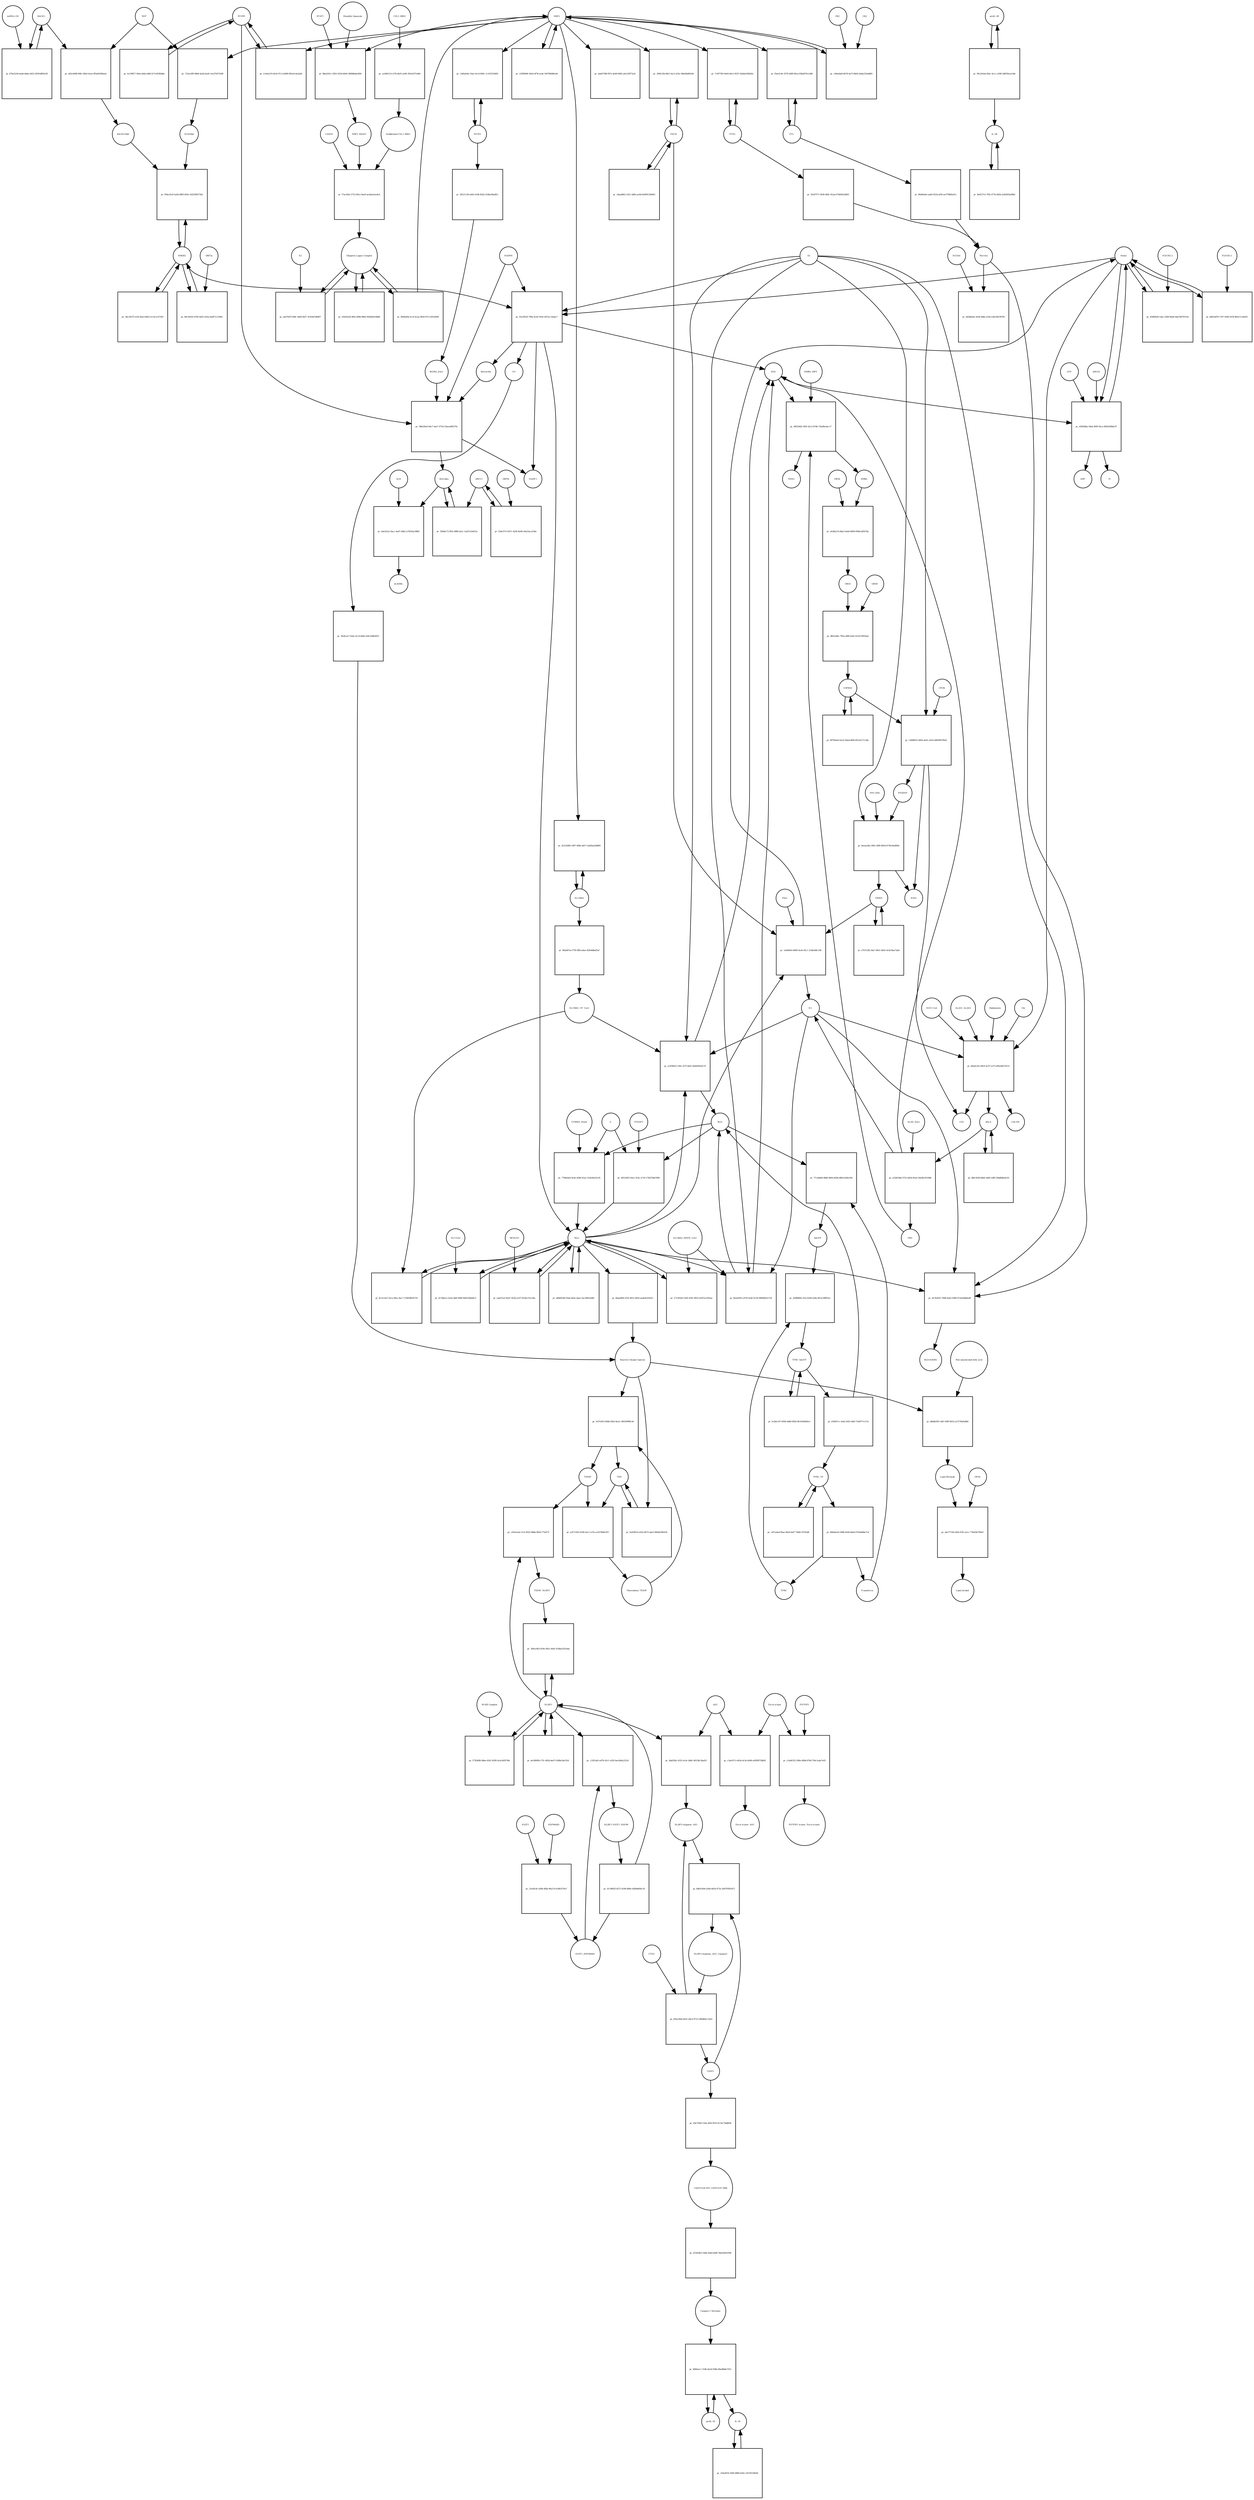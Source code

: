 strict digraph  {
Heme [annotation="urn_miriam_obo.chebi_CHEBI%3A30413", bipartite=0, cls="simple chemical", fontsize=4, label=Heme, shape=circle];
"pr_91a3f526-798a-4cd2-910e-447ecc2ebac7" [annotation="", bipartite=1, cls=process, fontsize=4, label="pr_91a3f526-798a-4cd2-910e-447ecc2ebac7", shape=square];
Biliverdin [annotation="urn_miriam_obo.chebi_CHEBI%3A17033", bipartite=0, cls="simple chemical", fontsize=4, label=Biliverdin, shape=circle];
HMOX1 [annotation="", bipartite=0, cls=macromolecule, fontsize=4, label=HMOX1, shape=circle];
O2 [annotation="urn_miriam_obo.chebi_CHEBI%3A15379", bipartite=0, cls="simple chemical", fontsize=4, label=O2, shape=circle];
NADPH [annotation="urn_miriam_obo.chebi_CHEBI%3A16474", bipartite=0, cls="simple chemical", fontsize=4, label=NADPH, shape=circle];
H2O [annotation="urn_miriam_obo.chebi_CHEBI%3A15377", bipartite=0, cls="simple chemical", fontsize=4, label=H2O, shape=circle];
"Fe2+" [annotation="urn_miriam_obo.chebi_CHEBI%3A29033", bipartite=0, cls="simple chemical", fontsize=4, label="Fe2+", shape=circle];
"NADP+" [annotation="urn_miriam_obo.chebi_CHEBI%3A18009", bipartite=0, cls="simple chemical", fontsize=4, label="NADP+", shape=circle];
CO [annotation="urn_miriam_obo.chebi_CHEBI%3A17245", bipartite=0, cls="simple chemical", fontsize=4, label=CO, shape=circle];
"pr_454f6620-cdac-4300-86a8-dab79d7937ed" [annotation="", bipartite=1, cls=process, fontsize=4, label="pr_454f6620-cdac-4300-86a8-dab79d7937ed", shape=square];
"FLVCR1-2" [annotation=urn_miriam_uniprot_Q9Y5Y0, bipartite=0, cls=macromolecule, fontsize=4, label="FLVCR1-2", shape=circle];
"pr_58b430e0-9dc7-4ee7-972d-33aea490270c" [annotation="", bipartite=1, cls=process, fontsize=4, label="pr_58b430e0-9dc7-4ee7-972d-33aea490270c", shape=square];
Bilirubin [annotation="urn_miriam_obo.chebi_CHEBI%3A16990", bipartite=0, cls="simple chemical", fontsize=4, label=Bilirubin, shape=circle];
BLVRB [annotation=urn_miriam_uniprot_P30043, bipartite=0, cls=macromolecule, fontsize=4, label=BLVRB, shape=circle];
"BLVRA_Zn2+" [annotation="urn_miriam_obo.chebi_CHEBI%3A29805|urn_miriam_uniprot_P53004", bipartite=0, cls=complex, fontsize=4, label="BLVRA_Zn2+", shape=circle];
"pr_5f444c72-ff92-4889-afa1-1ed37a54415e" [annotation="", bipartite=1, cls=process, fontsize=4, label="pr_5f444c72-ff92-4889-afa1-1ed37a54415e", shape=square];
ABCC1 [annotation="", bipartite=0, cls=macromolecule, fontsize=4, label=ABCC1, shape=circle];
"pr_6afcb2e2-0acc-4ad7-b4b2-a74f16ac98b0" [annotation="", bipartite=1, cls=process, fontsize=4, label="pr_6afcb2e2-0acc-4ad7-b4b2-a74f16ac98b0", shape=square];
ALB [annotation=urn_miriam_uniprot_P02768, bipartite=0, cls=macromolecule, fontsize=4, label=ALB, shape=circle];
"ALB/BIL" [annotation="urn_miriam_uniprot_P02768|urn_miriam_obo.chebi_CHEBI%3A16990", bipartite=0, cls=complex, fontsize=4, label="ALB/BIL", shape=circle];
NRF2 [annotation="", bipartite=0, cls=macromolecule, fontsize=4, label=NRF2, shape=circle];
"pr_722ecd9f-96b6-4a2b-ba26-1ea27fd71606" [annotation="", bipartite=1, cls=process, fontsize=4, label="pr_722ecd9f-96b6-4a2b-ba26-1ea27fd71606", shape=square];
MAF [annotation=urn_miriam_uniprot_O75444, bipartite=0, cls=macromolecule, fontsize=4, label=MAF, shape=circle];
"Nrf2/Maf" [annotation="", bipartite=0, cls=complex, fontsize=4, label="Nrf2/Maf", shape=circle];
"pr_a82cb998-f68c-44b2-b1aa-9f5a60308aa4" [annotation="", bipartite=1, cls=process, fontsize=4, label="pr_a82cb998-f68c-44b2-b1aa-9f5a60308aa4", shape=square];
BACH1 [annotation=urn_miriam_uniprot_O14867, bipartite=0, cls=macromolecule, fontsize=4, label=BACH1, shape=circle];
"BACH1/Maf" [annotation="", bipartite=0, cls=complex, fontsize=4, label="BACH1/Maf", shape=circle];
"pr_b7be223d-4a4d-4bda-a923-2f010df65e38" [annotation="", bipartite=1, cls=process, fontsize=4, label="pr_b7be223d-4a4d-4bda-a923-2f010df65e38", shape=square];
"miRNA-155" [annotation=urn_miriam_ncbigene_406947, bipartite=0, cls="nucleic acid feature", fontsize=4, label="miRNA-155", shape=circle];
"pr_954a16c8-5a0d-4865-892e-5d335f8272b2" [annotation="", bipartite=1, cls=process, fontsize=4, label="pr_954a16c8-5a0d-4865-892e-5d335f8272b2", shape=square];
PRIN9 [annotation="urn_miriam_obo.chebi_CHEBI%3A15430", bipartite=0, cls="simple chemical", fontsize=4, label=PRIN9, shape=circle];
"pr_1afd40e0-b666-4ceb-92c1-21dfa0dfc146" [annotation="", bipartite=1, cls=process, fontsize=4, label="pr_1afd40e0-b666-4ceb-92c1-21dfa0dfc146", shape=square];
FECH [annotation=urn_miriam_uniprot_P22830, bipartite=0, cls=macromolecule, fontsize=4, label=FECH, shape=circle];
"Pb2+" [annotation="urn_miriam_obo.chebi_CHEBI%3A27889", bipartite=0, cls="simple chemical", fontsize=4, label="Pb2+", shape=circle];
"H+" [annotation="urn_miriam_obo.chebi_CHEBI%3A15378", bipartite=0, cls="simple chemical", fontsize=4, label="H+", shape=circle];
"SUCC-CoA" [annotation="urn_miriam_obo.chebi_CHEBI%3A57292", bipartite=0, cls="simple chemical", fontsize=4, label="SUCC-CoA", shape=circle];
"pr_d9a4c261-b810-4c07-a373-d92e4827d121" [annotation="", bipartite=1, cls=process, fontsize=4, label="pr_d9a4c261-b810-4c07-a373-d92e4827d121", shape=square];
dALA [annotation="urn_miriam_obo.chebi_CHEBI%3A356416", bipartite=0, cls="simple chemical", fontsize=4, label=dALA, shape=circle];
ALAS1_ALAS2 [annotation="urn_miriam_uniprot_P13196|urn_miriam_uniprot_P22557", bipartite=0, cls=complex, fontsize=4, label=ALAS1_ALAS2, shape=circle];
Panhematin [annotation="urn_miriam_obo.chebi_CHEBI%3A50385", bipartite=0, cls="simple chemical", fontsize=4, label=Panhematin, shape=circle];
Gly [annotation="urn_miriam_obo.chebi_CHEBI%3A57305", bipartite=0, cls="simple chemical", fontsize=4, label=Gly, shape=circle];
"CoA-SH" [annotation="urn_miriam_obo.chebi_CHEBI%3A15346", bipartite=0, cls="simple chemical", fontsize=4, label="CoA-SH", shape=circle];
CO2 [annotation="urn_miriam_obo.chebi_CHEBI%3A16526", bipartite=0, cls="simple chemical", fontsize=4, label=CO2, shape=circle];
"pr_8bea561c-2952-4526-b644-306b8ba6c804" [annotation="", bipartite=1, cls=process, fontsize=4, label="pr_8bea561c-2952-4526-b644-306b8ba6c804", shape=square];
KEAP1 [annotation=urn_miriam_uniprot_Q14145, bipartite=0, cls=macromolecule, fontsize=4, label=KEAP1, shape=circle];
NRF2_KEAP1 [annotation="urn_miriam_uniprot_Q14145|urn_miriam_uniprot_Q16236", bipartite=0, cls=complex, fontsize=4, label=NRF2_KEAP1, shape=circle];
"Dimethly fumarate" [annotation="urn_miriam_obo.chebi_CHEBI%3A76004", bipartite=0, cls="simple chemical", fontsize=4, label="Dimethly fumarate", shape=circle];
"Ubiquitin Ligase Complex" [annotation="urn_miriam_uniprot_Q14145|urn_miriam_uniprot_Q15843|urn_miriam_uniprot_Q13618|urn_miriam_uniprot_P62877|urn_miriam_uniprot_Q16236|urn_miriam_uniprot_P0CG48|urn_miriam_pubmed_19940261|urn_miriam_interpro_IPR000608", bipartite=0, cls=complex, fontsize=4, label="Ubiquitin Ligase Complex", shape=circle];
"pr_20433a5b-9f0a-4906-8982-96260af16b86" [annotation="", bipartite=1, cls=process, fontsize=4, label="pr_20433a5b-9f0a-4906-8982-96260af16b86", shape=square];
"pr_a528238d-5752-4d24-81a4-34438cd7e984" [annotation="", bipartite=1, cls=process, fontsize=4, label="pr_a528238d-5752-4d24-81a4-34438cd7e984", shape=square];
PBG [annotation="urn_miriam_obo.chebi_CHEBI%3A58126", bipartite=0, cls="simple chemical", fontsize=4, label=PBG, shape=circle];
"ALAD_Zn2+" [annotation="urn_miriam_uniprot_P13716|urn_miriam_obo.chebi_CHEBI%3A29105", bipartite=0, cls=complex, fontsize=4, label="ALAD_Zn2+", shape=circle];
"pr_df0256d3-3f05-42c2-87d6-72fa8bcbec17" [annotation="", bipartite=1, cls=process, fontsize=4, label="pr_df0256d3-3f05-42c2-87d6-72fa8bcbec17", shape=square];
HMBL [annotation="urn_miriam_obo.chebi_CHEBI%3A57845", bipartite=0, cls="simple chemical", fontsize=4, label=HMBL, shape=circle];
HMBS_DIPY [annotation="urn_miriam_obo.chebi_CHEBI%3A36319|urn_miriam_uniprot_P08397", bipartite=0, cls=complex, fontsize=4, label=HMBS_DIPY, shape=circle];
"NH4+" [annotation="urn_miriam_obo.chebi_CHEBI%3A28938", bipartite=0, cls="simple chemical", fontsize=4, label="NH4+", shape=circle];
"pr_eb38a214-6ba3-4eb4-8609-f948ca8507da" [annotation="", bipartite=1, cls=process, fontsize=4, label="pr_eb38a214-6ba3-4eb4-8609-f948ca8507da", shape=square];
URO3 [annotation="urn_miriam_obo.chebi_CHEBI%3A15437", bipartite=0, cls="simple chemical", fontsize=4, label=URO3, shape=circle];
UROS [annotation=urn_miriam_uniprot_P10746, bipartite=0, cls=macromolecule, fontsize=4, label=UROS, shape=circle];
"pr_d85e2dbc-785a-448f-b2d1-fe53e76954a4" [annotation="", bipartite=1, cls=process, fontsize=4, label="pr_d85e2dbc-785a-448f-b2d1-fe53e76954a4", shape=square];
COPRO3 [annotation="urn_miriam_obo.chebi_CHEBI%3A15439", bipartite=0, cls="simple chemical", fontsize=4, label=COPRO3, shape=circle];
UROD [annotation=urn_miriam_uniprot_P06132, bipartite=0, cls=macromolecule, fontsize=4, label=UROD, shape=circle];
"pr_c5688931-b856-4ed1-a910-44f00097f6d3" [annotation="", bipartite=1, cls=process, fontsize=4, label="pr_c5688931-b856-4ed1-a910-44f00097f6d3", shape=square];
PPGEN9 [annotation="urn_miriam_obo.chebi_CHEBI%3A15435", bipartite=0, cls="simple chemical", fontsize=4, label=PPGEN9, shape=circle];
CPOX [annotation=urn_miriam_uniprot_P36551, bipartite=0, cls=macromolecule, fontsize=4, label=CPOX, shape=circle];
H2O2 [annotation="urn_miriam_obo.chebi_CHEBI%3A16240", bipartite=0, cls="simple chemical", fontsize=4, label=H2O2, shape=circle];
"pr_0eeaa36a-2841-499f-805d-6730c8a480fa" [annotation="", bipartite=1, cls=process, fontsize=4, label="pr_0eeaa36a-2841-499f-805d-6730c8a480fa", shape=square];
PPO_FAD [annotation="urn_miriam_obo.chebi_CHEBI%3A16238|urn_miriam_uniprot_P50336", bipartite=0, cls=complex, fontsize=4, label=PPO_FAD, shape=circle];
"pr_12098496-3b54-4f78-acda-160780486cb8" [annotation="", bipartite=1, cls=process, fontsize=4, label="pr_12098496-3b54-4f78-acda-160780486cb8", shape=square];
"pr_0fbc5036-b8d2-4d45-a4f9-30ddfdbeb233" [annotation="", bipartite=1, cls="uncertain process", fontsize=4, label="pr_0fbc5036-b8d2-4d45-a4f9-30ddfdbeb233", shape=square];
"pr_89765be0-6e22-49ad-bf08-09124117c28a" [annotation="", bipartite=1, cls="uncertain process", fontsize=4, label="pr_89765be0-6e22-49ad-bf08-09124117c28a", shape=square];
"pr_e7b712fb-5da7-48e1-8d3e-4c6cfdaa7abd" [annotation="", bipartite=1, cls="uncertain process", fontsize=4, label="pr_e7b712fb-5da7-48e1-8d3e-4c6cfdaa7abd", shape=square];
"Poly-unsaturated fatty acid" [annotation="urn_miriam_obo.chebi_CHEBI%3A26208", bipartite=0, cls="simple chemical", fontsize=4, label="Poly-unsaturated fatty acid", shape=circle];
"pr_db6bb395-cbb7-49ff-8610-a27278a9a88d" [annotation="", bipartite=1, cls=process, fontsize=4, label="pr_db6bb395-cbb7-49ff-8610-a27278a9a88d", shape=square];
"Lipid Peroxide" [annotation="urn_miriam_obo.chebi_CHEBI%3A61051", bipartite=0, cls="simple chemical", fontsize=4, label="Lipid Peroxide", shape=circle];
"Reactive Oxygen Species" [annotation="urn_miriam_obo.chebi_CHEBI%3A26523", bipartite=0, cls="simple chemical", fontsize=4, label="Reactive Oxygen Species", shape=circle];
"pr_0e7b2832-7688-4a65-9380-97a624db0ed0" [annotation="", bipartite=1, cls=process, fontsize=4, label="pr_0e7b2832-7688-4a65-9380-97a624db0ed0", shape=square];
"Fe(3+)O(OH)" [annotation="urn_miriam_obo.chebi_CHEBI%3A78619", bipartite=0, cls="simple chemical", fontsize=4, label="Fe(3+)O(OH)", shape=circle];
Ferritin [annotation=urn_miriam_uniprot_P02794, bipartite=0, cls=complex, fontsize=4, label=Ferritin, shape=circle];
"pr_8c21c6a7-feca-49ec-8ac7-27d958020718" [annotation="", bipartite=1, cls=process, fontsize=4, label="pr_8c21c6a7-feca-49ec-8ac7-27d958020718", shape=square];
"SLC40A1_CP_Cu2+" [annotation="urn_miriam_uniprot_P00450|urn_miriam_uniprot_Q9NP59|urn_miriam_obo.chebi_CHEBI%3A29036", bipartite=0, cls=complex, fontsize=4, label="SLC40A1_CP_Cu2+", shape=circle];
"pr_a143b653-100c-417f-bb1f-5bd4385a4176" [annotation="", bipartite=1, cls=process, fontsize=4, label="pr_a143b653-100c-417f-bb1f-5bd4385a4176", shape=square];
"Fe3+" [annotation="urn_miriam_obo.chebi_CHEBI%3A29034", bipartite=0, cls="simple chemical", fontsize=4, label="Fe3+", shape=circle];
SLC40A1 [annotation=urn_miriam_ncbigene_30061, bipartite=0, cls="nucleic acid feature", fontsize=4, label=SLC40A1, shape=circle];
"pr_45155d00-1d97-468a-bd17-a2b5ba20d869" [annotation="", bipartite=1, cls=process, fontsize=4, label="pr_45155d00-1d97-468a-bd17-a2b5ba20d869", shape=square];
FTH1 [annotation=urn_miriam_ncbigene_2495, bipartite=0, cls="nucleic acid feature", fontsize=4, label=FTH1, shape=circle];
"pr_7c0f7393-9e64-46c3-8337-d3a8a91862b2" [annotation="", bipartite=1, cls=process, fontsize=4, label="pr_7c0f7393-9e64-46c3-8337-d3a8a91862b2", shape=square];
FTL [annotation=urn_miriam_ncbigene_2512, bipartite=0, cls="nucleic acid feature", fontsize=4, label=FTL, shape=circle];
"pr_f5ae5c9e-557b-44f8-96ca-65bd470ce3d8" [annotation="", bipartite=1, cls=process, fontsize=4, label="pr_f5ae5c9e-557b-44f8-96ca-65bd470ce3d8", shape=square];
"pr_30247f71-0436-484c-91ab-b75b9425d601" [annotation="", bipartite=1, cls=process, fontsize=4, label="pr_30247f71-0436-484c-91ab-b75b9425d601", shape=square];
"pr_9b49eb4e-aab9-452d-af50-ae3798f4a012" [annotation="", bipartite=1, cls=process, fontsize=4, label="pr_9b49eb4e-aab9-452d-af50-ae3798f4a012", shape=square];
"pr_3f4fe32b-68cf-42c5-af1b-18be0bd65efb" [annotation="", bipartite=1, cls=process, fontsize=4, label="pr_3f4fe32b-68cf-42c5-af1b-18be0bd65efb", shape=square];
"pr_c8aad843-c921-4d9a-ae9d-6a9091180d51" [annotation="", bipartite=1, cls=process, fontsize=4, label="pr_c8aad843-c921-4d9a-ae9d-6a9091180d51", shape=square];
"pr_3bc2457f-e218-44a3-bfd2-e1c5e1c47503" [annotation="", bipartite=1, cls=process, fontsize=4, label="pr_3bc2457f-e218-44a3-bfd2-e1c5e1c47503", shape=square];
BLVRA [annotation=urn_miriam_ncbigene_644, bipartite=0, cls="nucleic acid feature", fontsize=4, label=BLVRA, shape=circle];
"pr_14d5a04e-53ae-4cc6-858c-1c101f31bf65" [annotation="", bipartite=1, cls=process, fontsize=4, label="pr_14d5a04e-53ae-4cc6-858c-1c101f31bf65", shape=square];
"pr_1c9ae219-a0c8-47c2-b498-092e5c4e2a64" [annotation="", bipartite=1, cls=process, fontsize=4, label="pr_1c9ae219-a0c8-47c2-b498-092e5c4e2a64", shape=square];
"pr_4c198f17-f0eb-4d4a-b482-b71cf63fbd6a" [annotation="", bipartite=1, cls=process, fontsize=4, label="pr_4c198f17-f0eb-4d4a-b482-b71cf63fbd6a", shape=square];
"pr_58121136-e0d3-416b-82d2-433be58edf5c" [annotation="", bipartite=1, cls=process, fontsize=4, label="pr_58121136-e0d3-416b-82d2-433be58edf5c", shape=square];
"pr_84ab87ee-f759-4ffb-adae-d29e8dbaf5ef" [annotation="", bipartite=1, cls=process, fontsize=4, label="pr_84ab87ee-f759-4ffb-adae-d29e8dbaf5ef", shape=square];
"pr_dd54ba0a-2e94-4dbe-a164-a2bc9d158785" [annotation="", bipartite=1, cls=process, fontsize=4, label="pr_dd54ba0a-2e94-4dbe-a164-a2bc9d158785", shape=square];
NCOA4 [annotation=urn_miriam_uniprot_Q13772, bipartite=0, cls=macromolecule, fontsize=4, label=NCOA4, shape=circle];
"pr_7796a9a4-0cbe-4296-91ae-141b30a53c91" [annotation="", bipartite=1, cls=process, fontsize=4, label="pr_7796a9a4-0cbe-4296-91ae-141b30a53c91", shape=square];
CYBRD1_Heme [annotation="urn_miriam_uniprot_Q53TN4|urn_miriam_obo.chebi_CHEBI%3A30413", bipartite=0, cls=complex, fontsize=4, label=CYBRD1_Heme, shape=circle];
"e-" [annotation="urn_miriam_obo.chebi_CHEBI%3A10545", bipartite=0, cls="simple chemical", fontsize=4, label="e-", shape=circle];
"pr_417d6ece-5a5e-4def-800f-fb63538ab6c3" [annotation="", bipartite=1, cls=process, fontsize=4, label="pr_417d6ece-5a5e-4def-800f-fb63538ab6c3", shape=square];
SLC11A2 [annotation=urn_miriam_uniprot_P49281, bipartite=0, cls=macromolecule, fontsize=4, label=SLC11A2, shape=circle];
"pr_dae77158-ed5b-47fe-a2cc-774429e79610" [annotation="", bipartite=1, cls=process, fontsize=4, label="pr_dae77158-ed5b-47fe-a2cc-774429e79610", shape=square];
"Lipid alcohol" [annotation="urn_miriam_obo.chebi_CHEBI%3A24026", bipartite=0, cls="simple chemical", fontsize=4, label="Lipid alcohol", shape=circle];
GPX4 [annotation=urn_miriam_uniprot_P36969, bipartite=0, cls=macromolecule, fontsize=4, label=GPX4, shape=circle];
"pr_90c3e925-d740-4e61-b35a-6a6f7cc5200c" [annotation="", bipartite=1, cls=process, fontsize=4, label="pr_90c3e925-d740-4e61-b35a-6a6f7cc5200c", shape=square];
ORF3a [annotation="urn_miriam_uniprot_P0DTC3|urn_miriam_taxonomy_2697049", bipartite=0, cls=macromolecule, fontsize=4, label=ORF3a, shape=circle];
"pr_8daed85f-ef16-4031-b810-eada9c6301fc" [annotation="", bipartite=1, cls=process, fontsize=4, label="pr_8daed85f-ef16-4031-b810-eada9c6301fc", shape=square];
"pr_53dc07cf-647c-4236-8e40-e9a52eca53bc" [annotation="", bipartite=1, cls=process, fontsize=4, label="pr_53dc07cf-647c-4236-8e40-e9a52eca53bc", shape=square];
ORF9c [annotation=urn_miriam_taxonomy_2697049, bipartite=0, cls=macromolecule, fontsize=4, label=ORF9c, shape=circle];
CUL3_RBX1 [annotation="urn_miriam_uniprot_Q13618|urn_miriam_uniprot_P62877", bipartite=0, cls=complex, fontsize=4, label=CUL3_RBX1, shape=circle];
"pr_acb00119-c27b-4b25-ae90-3f41ef37e94d" [annotation="", bipartite=1, cls=process, fontsize=4, label="pr_acb00119-c27b-4b25-ae90-3f41ef37e94d", shape=square];
"Neddylated CUL3_RBX1" [annotation="urn_miriam_uniprot_Q15843|urn_miriam_uniprot_Q13618|urn_miriam_uniprot_P62877", bipartite=0, cls=complex, fontsize=4, label="Neddylated CUL3_RBX1", shape=circle];
"pr_ada67388-f97a-4e69-8492-afa120f73c6c" [annotation="", bipartite=1, cls=process, fontsize=4, label="pr_ada67388-f97a-4e69-8492-afa120f73c6c", shape=square];
"pr_f7ac92fa-5753-461a-9ea9-ae3dee2eedcd" [annotation="", bipartite=1, cls=process, fontsize=4, label="pr_f7ac92fa-5753-461a-9ea9-ae3dee2eedcd", shape=square];
CAND1 [annotation=urn_miriam_uniprot_Q86VP6, bipartite=0, cls=macromolecule, fontsize=4, label=CAND1, shape=circle];
E2 [annotation=urn_miriam_interpro_IPR000608, bipartite=0, cls=macromolecule, fontsize=4, label=E2, shape=circle];
"pr_ab27647f-fb8c-44d5-8ef7-3c65447db907" [annotation="", bipartite=1, cls=process, fontsize=4, label="pr_ab27647f-fb8c-44d5-8ef7-3c65447db907", shape=square];
"pr_c94aa8a8-6b78-4a73-8b02-6a8a233ed665" [annotation="", bipartite=1, cls=process, fontsize=4, label="pr_c94aa8a8-6b78-4a73-8b02-6a8a233ed665", shape=square];
PKC [annotation="urn_miriam_pubmed_12198130|urn_miriam_interpro_IPR012233", bipartite=0, cls=macromolecule, fontsize=4, label=PKC, shape=circle];
CK2 [annotation="", bipartite=0, cls=macromolecule, fontsize=4, label=CK2, shape=circle];
"pr_b841bd78-7167-4385-833f-8b5a7c2afe01" [annotation="", bipartite=1, cls=process, fontsize=4, label="pr_b841bd78-7167-4385-833f-8b5a7c2afe01", shape=square];
"FLVCR1-1" [annotation=urn_miriam_uniprot_Q9Y5Y0, bipartite=0, cls=macromolecule, fontsize=4, label="FLVCR1-1", shape=circle];
"pr_d3f458ba-59ad-469f-92ca-084345f8dc97" [annotation="", bipartite=1, cls=process, fontsize=4, label="pr_d3f458ba-59ad-469f-92ca-084345f8dc97", shape=square];
ABCG2 [annotation=urn_miriam_uniprot_Q9UNQ0, bipartite=0, cls="macromolecule multimer", fontsize=4, label=ABCG2, shape=circle];
ATP [annotation="urn_miriam_obo.chebi_CHEBI%3A30616", bipartite=0, cls="simple chemical", fontsize=4, label=ATP, shape=circle];
Pi [annotation="urn_miriam_obo.chebi_CHEBI%3A18367", bipartite=0, cls="simple chemical", fontsize=4, label=Pi, shape=circle];
ADP [annotation="urn_miriam_obo.chebi_CHEBI%3A456216", bipartite=0, cls="simple chemical", fontsize=4, label=ADP, shape=circle];
"pr_271205d3-53d5-4391-9025-d247e2cf0eae" [annotation="", bipartite=1, cls=process, fontsize=4, label="pr_271205d3-53d5-4391-9025-d247e2cf0eae", shape=square];
"SLC40A1_HEPH_Cu2+" [annotation="urn_miriam_uniprot_Q9BQS7|urn_miriam_uniprot_Q9NP59|urn_miriam_obo.chebi_CHEBI%3A28694", bipartite=0, cls=complex, fontsize=4, label="SLC40A1_HEPH_Cu2+", shape=circle];
"pr_8a5a0501-e970-4c8e-9120-06f60661e724" [annotation="", bipartite=1, cls=process, fontsize=4, label="pr_8a5a0501-e970-4c8e-9120-06f60661e724", shape=square];
"pr_77ca9b84-9b66-4844-843b-d89c542bc050" [annotation="", bipartite=1, cls=process, fontsize=4, label="pr_77ca9b84-9b66-4844-843b-d89c542bc050", shape=square];
Transferrin [annotation=urn_miriam_uniprot_P02787, bipartite=0, cls=macromolecule, fontsize=4, label=Transferrin, shape=circle];
holoTF [annotation="urn_miriam_uniprot_P02787|urn_miriam_obo.chebi_CHEBI%3A29034", bipartite=0, cls=complex, fontsize=4, label=holoTF, shape=circle];
TFRC [annotation=urn_miriam_uniprot_P02786, bipartite=0, cls="macromolecule multimer", fontsize=4, label=TFRC, shape=circle];
"pr_5e8806f6-cfcb-4200-a58a-9b7a199ff3a3" [annotation="", bipartite=1, cls=process, fontsize=4, label="pr_5e8806f6-cfcb-4200-a58a-9b7a199ff3a3", shape=square];
TFRC_holoTF [annotation="urn_miriam_uniprot_P02787|urn_miriam_obo.chebi_CHEBI%3A29034|urn_miriam_uniprot_P02786", bipartite=0, cls=complex, fontsize=4, label=TFRC_holoTF, shape=circle];
"pr_5c4b1c87-6306-4d8d-992d-9b7e65b0d5cf" [annotation="", bipartite=1, cls=process, fontsize=4, label="pr_5c4b1c87-6306-4d8d-992d-9b7e65b0d5cf", shape=square];
"pr_01fb07cc-2eb2-45f3-a6bf-73af677cc57e" [annotation="", bipartite=1, cls=process, fontsize=4, label="pr_01fb07cc-2eb2-45f3-a6bf-73af677cc57e", shape=square];
TFRC_TF [annotation="urn_miriam_uniprot_P02787|urn_miriam_uniprot_P02786", bipartite=0, cls=complex, fontsize=4, label=TFRC_TF, shape=circle];
"pr_901202f3-92a1-414c-a710-17bd73bb7098" [annotation="", bipartite=1, cls=process, fontsize=4, label="pr_901202f3-92a1-414c-a710-17bd73bb7098", shape=square];
STEAP3 [annotation=urn_miriam_uniprot_Q658P3, bipartite=0, cls=macromolecule, fontsize=4, label=STEAP3, shape=circle];
"pr_eadcf1e2-8e47-422b-a107-433dc37ec5ba" [annotation="", bipartite=1, cls=process, fontsize=4, label="pr_eadcf1e2-8e47-422b-a107-433dc37ec5ba", shape=square];
MCOLN1 [annotation=urn_miriam_uniprot_Q9GZU1, bipartite=0, cls=macromolecule, fontsize=4, label=MCOLN1, shape=circle];
"pr_dd6855d0-05ab-4d2e-aba2-3ac5891ed4fc" [annotation="", bipartite=1, cls=process, fontsize=4, label="pr_dd6855d0-05ab-4d2e-aba2-3ac5891ed4fc", shape=square];
"pr_c67a3aed-fbaa-40e9-baf7-76b6c7d7d3d8" [annotation="", bipartite=1, cls=process, fontsize=4, label="pr_c67a3aed-fbaa-40e9-baf7-76b6c7d7d3d8", shape=square];
"pr_80be6ea9-3088-4d3b-bba9-07b2d44be7c8" [annotation="", bipartite=1, cls=process, fontsize=4, label="pr_80be6ea9-3088-4d3b-bba9-07b2d44be7c8", shape=square];
"pr_964fa69a-fcc6-4caa-9028-97cc1851b904" [annotation="", bipartite=1, cls=process, fontsize=4, label="pr_964fa69a-fcc6-4caa-9028-97cc1851b904", shape=square];
Thioredoxin_TXNIP [annotation="urn_miriam_uniprot_P10599|urn_miriam_uniprot_Q9H3M7", bipartite=0, cls=complex, fontsize=4, label=Thioredoxin_TXNIP, shape=circle];
"pr_3c07af53-849d-45b2-8a1e-1803599f6c9e" [annotation="", bipartite=1, cls=process, fontsize=4, label="pr_3c07af53-849d-45b2-8a1e-1803599f6c9e", shape=square];
TXNIP [annotation=urn_miriam_uniprot_Q9H3M7, bipartite=0, cls=macromolecule, fontsize=4, label=TXNIP, shape=circle];
TXN [annotation=urn_miriam_uniprot_P10599, bipartite=0, cls=macromolecule, fontsize=4, label=TXN, shape=circle];
NLRP3 [annotation=urn_miriam_uniprot_Q96P20, bipartite=0, cls=macromolecule, fontsize=4, label=NLRP3, shape=circle];
"pr_f73f5d90-84be-4261-8299-5a5c645f7dfe" [annotation="", bipartite=1, cls=process, fontsize=4, label="pr_f73f5d90-84be-4261-8299-5a5c645f7dfe", shape=square];
"Nf-KB Complex" [annotation="urn_miriam_uniprot_P19838|urn_miriam_uniprot_Q04206|urn_miriam_uniprot_Q00653", bipartite=0, cls=complex, fontsize=4, label="Nf-KB Complex", shape=circle];
"pr_de18009b-17fc-405b-bed7-03d9e24e51b1" [annotation="", bipartite=1, cls=process, fontsize=4, label="pr_de18009b-17fc-405b-bed7-03d9e24e51b1", shape=square];
"pr_5a43f914-e41b-4673-abe5-96bd529fef34" [annotation="", bipartite=1, cls=process, fontsize=4, label="pr_5a43f914-e41b-4673-abe5-96bd529fef34", shape=square];
"pr_a3271292-01d0-4a11-a75e-a14378d9c957" [annotation="", bipartite=1, cls=process, fontsize=4, label="pr_a3271292-01d0-4a11-a75e-a14378d9c957", shape=square];
HSP90AB1 [annotation=urn_miriam_uniprot_P08238, bipartite=0, cls=macromolecule, fontsize=4, label=HSP90AB1, shape=circle];
"pr_31efdc8c-b38b-4fbb-96a3-fce59b3570a7" [annotation="", bipartite=1, cls=process, fontsize=4, label="pr_31efdc8c-b38b-4fbb-96a3-fce59b3570a7", shape=square];
SUGT1 [annotation=urn_miriam_uniprot_Q9Y2Z0, bipartite=0, cls=macromolecule, fontsize=4, label=SUGT1, shape=circle];
SUGT1_HSP90AB1 [annotation="urn_miriam_uniprot_P08238|urn_miriam_uniprot_Q9Y2Z0", bipartite=0, cls=complex, fontsize=4, label=SUGT1_HSP90AB1, shape=circle];
"pr_c33f1ab5-ed76-43c1-a305-becb06a22516" [annotation="", bipartite=1, cls=process, fontsize=4, label="pr_c33f1ab5-ed76-43c1-a305-becb06a22516", shape=square];
NLRP3_SUGT1_HSP90 [annotation="urn_miriam_uniprot_P08238|urn_miriam_uniprot_Q96P20|urn_miriam_uniprot_Q9Y2Z0", bipartite=0, cls=complex, fontsize=4, label=NLRP3_SUGT1_HSP90, shape=circle];
"pr_c041eead-11c0-4923-9bbb-9fb3c772ef73" [annotation="", bipartite=1, cls=process, fontsize=4, label="pr_c041eead-11c0-4923-9bbb-9fb3c772ef73", shape=square];
TXNIP_NLRP3 [annotation="urn_miriam_uniprot_Q9H3M7|urn_miriam_uniprot_Q96P20", bipartite=0, cls=complex, fontsize=4, label=TXNIP_NLRP3, shape=circle];
"pr_0daf2fdc-6332-4c4c-bb81-80138c2bad1f" [annotation="", bipartite=1, cls=process, fontsize=4, label="pr_0daf2fdc-6332-4c4c-bb81-80138c2bad1f", shape=square];
ASC [annotation=urn_miriam_uniprot_Q9ULZ3, bipartite=0, cls=macromolecule, fontsize=4, label=ASC, shape=circle];
"NLRP3 oligomer_ASC" [annotation="urn_miriam_uniprot_Q9ULZ3|urn_miriam_obo.chebi_CHEBI%3A36080", bipartite=0, cls=complex, fontsize=4, label="NLRP3 oligomer_ASC", shape=circle];
"pr_8d63c804-a56d-462d-973e-2b9705f92471" [annotation="", bipartite=1, cls=process, fontsize=4, label="pr_8d63c804-a56d-462d-973e-2b9705f92471", shape=square];
CASP1 [annotation=urn_miriam_uniprot_P29466, bipartite=0, cls=macromolecule, fontsize=4, label=CASP1, shape=circle];
"NLRP3 oligomer_ASC_Caspase1" [annotation="urn_miriam_uniprot_P29466|urn_miriam_uniprot_Q9ULZ3", bipartite=0, cls=complex, fontsize=4, label="NLRP3 oligomer_ASC_Caspase1", shape=circle];
"pr_c3ae97c3-4d3a-4c3e-b046-e63f6975db92" [annotation="", bipartite=1, cls=process, fontsize=4, label="pr_c3ae97c3-4d3a-4c3e-b046-e63f6975db92", shape=square];
"Pyrin trimer" [annotation=urn_miriam_uniprot_O15553, bipartite=0, cls=complex, fontsize=4, label="Pyrin trimer", shape=circle];
"Pyrin trimer_ASC" [annotation="urn_miriam_uniprot_O15553|urn_miriam_uniprot_Q9ULZ3", bipartite=0, cls=complex, fontsize=4, label="Pyrin trimer_ASC", shape=circle];
"pr_c5a46332-596a-484b-876d-704c1ade7e05" [annotation="", bipartite=1, cls=process, fontsize=4, label="pr_c5a46332-596a-484b-876d-704c1ade7e05", shape=square];
PSTPIP1 [annotation=urn_miriam_uniprot_O43586, bipartite=0, cls="macromolecule multimer", fontsize=4, label=PSTPIP1, shape=circle];
"PSTPIP1 trimer_Pyrin trimer" [annotation="urn_miriam_uniprot_O15553|urn_miriam_uniprot_O43586", bipartite=0, cls=complex, fontsize=4, label="PSTPIP1 trimer_Pyrin trimer", shape=circle];
"pr_835a18ab-b431-44c4-9723-280db9cc3e43" [annotation="", bipartite=1, cls=process, fontsize=4, label="pr_835a18ab-b431-44c4-9723-280db9cc3e43", shape=square];
CTSG [annotation=urn_miriam_uniprot_P08311, bipartite=0, cls=macromolecule, fontsize=4, label=CTSG, shape=circle];
"pr_e9e75b5f-150a-445f-8333-9c35c70dd836" [annotation="", bipartite=1, cls=process, fontsize=4, label="pr_e9e75b5f-150a-445f-8333-9c35c70dd836", shape=square];
"CASP1(120-197)_CASP1(317-404)" [annotation=urn_miriam_uniprot_P29466, bipartite=0, cls=complex, fontsize=4, label="CASP1(120-197)_CASP1(317-404)", shape=circle];
"pr_d72658e3-59de-40a0-bfd9-78e634931f96" [annotation="", bipartite=1, cls=process, fontsize=4, label="pr_d72658e3-59de-40a0-bfd9-78e634931f96", shape=square];
"Caspase-1 Tetramer" [annotation=urn_miriam_uniprot_P29466, bipartite=0, cls="complex multimer", fontsize=4, label="Caspase-1 Tetramer", shape=circle];
"proIL-1B" [annotation=urn_miriam_uniprot_P01584, bipartite=0, cls=macromolecule, fontsize=4, label="proIL-1B", shape=circle];
"pr_09c243ab-85ac-4ccc-a298-3df030cea1bb" [annotation="", bipartite=1, cls=process, fontsize=4, label="pr_09c243ab-85ac-4ccc-a298-3df030cea1bb", shape=square];
"IL-1B" [annotation=urn_miriam_uniprot_P01584, bipartite=0, cls=macromolecule, fontsize=4, label="IL-1B", shape=circle];
"pr_8e8157cf-7f92-477b-b92b-2a82693a99b2" [annotation="", bipartite=1, cls="omitted process", fontsize=4, label="pr_8e8157cf-7f92-477b-b92b-2a82693a99b2", shape=square];
"pr_306ce903-d19e-492c-8e81-634ba18314da" [annotation="", bipartite=1, cls=process, fontsize=4, label="pr_306ce903-d19e-492c-8e81-634ba18314da", shape=square];
"proIL-18" [annotation=urn_miriam_uniprot_Q14116, bipartite=0, cls=macromolecule, fontsize=4, label="proIL-18", shape=circle];
"pr_df46eec1-7e96-4a54-938d-49ad84de7551" [annotation="", bipartite=1, cls=process, fontsize=4, label="pr_df46eec1-7e96-4a54-938d-49ad84de7551", shape=square];
"IL-18" [annotation=urn_miriam_uniprot_Q14116, bipartite=0, cls=macromolecule, fontsize=4, label="IL-18", shape=circle];
"pr_c83a4f34-3449-4880-b20a-141f2f23492b" [annotation="", bipartite=1, cls="omitted process", fontsize=4, label="pr_c83a4f34-3449-4880-b20a-141f2f23492b", shape=square];
"pr_5fe8cee7-e0ee-4cc6-b6d5-a0fc294b5653" [annotation="", bipartite=1, cls=process, fontsize=4, label="pr_5fe8cee7-e0ee-4cc6-b6d5-a0fc294b5653", shape=square];
"pr_9114802f-b572-4160-868e-ef60b6f40c18" [annotation="", bipartite=1, cls=process, fontsize=4, label="pr_9114802f-b572-4160-868e-ef60b6f40c18", shape=square];
Heme -> "pr_91a3f526-798a-4cd2-910e-447ecc2ebac7"  [annotation="", interaction_type=consumption];
Heme -> "pr_454f6620-cdac-4300-86a8-dab79d7937ed"  [annotation="", interaction_type=consumption];
Heme -> "pr_d9a4c261-b810-4c07-a373-d92e4827d121"  [annotation=urn_miriam_pubmed_25446301, interaction_type=inhibition];
Heme -> "pr_b841bd78-7167-4385-833f-8b5a7c2afe01"  [annotation="", interaction_type=consumption];
Heme -> "pr_d3f458ba-59ad-469f-92ca-084345f8dc97"  [annotation="", interaction_type=consumption];
"pr_91a3f526-798a-4cd2-910e-447ecc2ebac7" -> Biliverdin  [annotation="", interaction_type=production];
"pr_91a3f526-798a-4cd2-910e-447ecc2ebac7" -> H2O  [annotation="", interaction_type=production];
"pr_91a3f526-798a-4cd2-910e-447ecc2ebac7" -> "Fe2+"  [annotation="", interaction_type=production];
"pr_91a3f526-798a-4cd2-910e-447ecc2ebac7" -> "NADP+"  [annotation="", interaction_type=production];
"pr_91a3f526-798a-4cd2-910e-447ecc2ebac7" -> CO  [annotation="", interaction_type=production];
Biliverdin -> "pr_58b430e0-9dc7-4ee7-972d-33aea490270c"  [annotation="", interaction_type=consumption];
HMOX1 -> "pr_91a3f526-798a-4cd2-910e-447ecc2ebac7"  [annotation="", interaction_type=catalysis];
HMOX1 -> "pr_954a16c8-5a0d-4865-892e-5d335f8272b2"  [annotation="", interaction_type=consumption];
HMOX1 -> "pr_3bc2457f-e218-44a3-bfd2-e1c5e1c47503"  [annotation="", interaction_type=consumption];
HMOX1 -> "pr_90c3e925-d740-4e61-b35a-6a6f7cc5200c"  [annotation="", interaction_type=consumption];
O2 -> "pr_91a3f526-798a-4cd2-910e-447ecc2ebac7"  [annotation="", interaction_type=consumption];
O2 -> "pr_c5688931-b856-4ed1-a910-44f00097f6d3"  [annotation="", interaction_type=consumption];
O2 -> "pr_0eeaa36a-2841-499f-805d-6730c8a480fa"  [annotation="", interaction_type=consumption];
O2 -> "pr_0e7b2832-7688-4a65-9380-97a624db0ed0"  [annotation="", interaction_type=consumption];
O2 -> "pr_a143b653-100c-417f-bb1f-5bd4385a4176"  [annotation="", interaction_type=consumption];
O2 -> "pr_8a5a0501-e970-4c8e-9120-06f60661e724"  [annotation="", interaction_type=consumption];
NADPH -> "pr_91a3f526-798a-4cd2-910e-447ecc2ebac7"  [annotation="", interaction_type=consumption];
NADPH -> "pr_58b430e0-9dc7-4ee7-972d-33aea490270c"  [annotation="", interaction_type=consumption];
H2O -> "pr_df0256d3-3f05-42c2-87d6-72fa8bcbec17"  [annotation="", interaction_type=consumption];
H2O -> "pr_d3f458ba-59ad-469f-92ca-084345f8dc97"  [annotation="", interaction_type=consumption];
"Fe2+" -> "pr_1afd40e0-b666-4ceb-92c1-21dfa0dfc146"  [annotation="", interaction_type=consumption];
"Fe2+" -> "pr_0e7b2832-7688-4a65-9380-97a624db0ed0"  [annotation="", interaction_type=consumption];
"Fe2+" -> "pr_8c21c6a7-feca-49ec-8ac7-27d958020718"  [annotation="", interaction_type=consumption];
"Fe2+" -> "pr_a143b653-100c-417f-bb1f-5bd4385a4176"  [annotation="", interaction_type=consumption];
"Fe2+" -> "pr_417d6ece-5a5e-4def-800f-fb63538ab6c3"  [annotation="", interaction_type=consumption];
"Fe2+" -> "pr_8daed85f-ef16-4031-b810-eada9c6301fc"  [annotation="urn_miriam_pubmed_26794443|urn_miriam_pubmed_30692038", interaction_type=catalysis];
"Fe2+" -> "pr_271205d3-53d5-4391-9025-d247e2cf0eae"  [annotation="", interaction_type=consumption];
"Fe2+" -> "pr_8a5a0501-e970-4c8e-9120-06f60661e724"  [annotation="", interaction_type=consumption];
"Fe2+" -> "pr_eadcf1e2-8e47-422b-a107-433dc37ec5ba"  [annotation="", interaction_type=consumption];
"Fe2+" -> "pr_dd6855d0-05ab-4d2e-aba2-3ac5891ed4fc"  [annotation="", interaction_type=consumption];
CO -> "pr_5fe8cee7-e0ee-4cc6-b6d5-a0fc294b5653"  [annotation="urn_miriam_pubmed_28356568|urn_miriam_pubmed_25770182", interaction_type=inhibition];
"pr_454f6620-cdac-4300-86a8-dab79d7937ed" -> Heme  [annotation="", interaction_type=production];
"FLVCR1-2" -> "pr_454f6620-cdac-4300-86a8-dab79d7937ed"  [annotation="", interaction_type=catalysis];
"pr_58b430e0-9dc7-4ee7-972d-33aea490270c" -> Bilirubin  [annotation="", interaction_type=production];
"pr_58b430e0-9dc7-4ee7-972d-33aea490270c" -> "NADP+"  [annotation="", interaction_type=production];
Bilirubin -> "pr_5f444c72-ff92-4889-afa1-1ed37a54415e"  [annotation="", interaction_type=consumption];
Bilirubin -> "pr_6afcb2e2-0acc-4ad7-b4b2-a74f16ac98b0"  [annotation="", interaction_type=consumption];
BLVRB -> "pr_58b430e0-9dc7-4ee7-972d-33aea490270c"  [annotation="", interaction_type=catalysis];
BLVRB -> "pr_1c9ae219-a0c8-47c2-b498-092e5c4e2a64"  [annotation="", interaction_type=consumption];
BLVRB -> "pr_4c198f17-f0eb-4d4a-b482-b71cf63fbd6a"  [annotation="", interaction_type=consumption];
"BLVRA_Zn2+" -> "pr_58b430e0-9dc7-4ee7-972d-33aea490270c"  [annotation="", interaction_type=catalysis];
"pr_5f444c72-ff92-4889-afa1-1ed37a54415e" -> Bilirubin  [annotation="", interaction_type=production];
ABCC1 -> "pr_5f444c72-ff92-4889-afa1-1ed37a54415e"  [annotation="", interaction_type=catalysis];
ABCC1 -> "pr_53dc07cf-647c-4236-8e40-e9a52eca53bc"  [annotation="", interaction_type=consumption];
"pr_6afcb2e2-0acc-4ad7-b4b2-a74f16ac98b0" -> "ALB/BIL"  [annotation="", interaction_type=production];
ALB -> "pr_6afcb2e2-0acc-4ad7-b4b2-a74f16ac98b0"  [annotation="", interaction_type=consumption];
NRF2 -> "pr_722ecd9f-96b6-4a2b-ba26-1ea27fd71606"  [annotation="", interaction_type=consumption];
NRF2 -> "pr_8bea561c-2952-4526-b644-306b8ba6c804"  [annotation="", interaction_type=consumption];
NRF2 -> "pr_12098496-3b54-4f78-acda-160780486cb8"  [annotation="", interaction_type=consumption];
NRF2 -> "pr_45155d00-1d97-468a-bd17-a2b5ba20d869"  [annotation=urn_miriam_pubmed_30692038, interaction_type=catalysis];
NRF2 -> "pr_7c0f7393-9e64-46c3-8337-d3a8a91862b2"  [annotation=urn_miriam_pubmed_30692038, interaction_type=catalysis];
NRF2 -> "pr_f5ae5c9e-557b-44f8-96ca-65bd470ce3d8"  [annotation=urn_miriam_pubmed_30692038, interaction_type=catalysis];
NRF2 -> "pr_3f4fe32b-68cf-42c5-af1b-18be0bd65efb"  [annotation="urn_miriam_pubmed_30692038|urn_miriam_pubmed_23766848", interaction_type=catalysis];
NRF2 -> "pr_14d5a04e-53ae-4cc6-858c-1c101f31bf65"  [annotation=urn_miriam_pubmed_30692038, interaction_type=catalysis];
NRF2 -> "pr_1c9ae219-a0c8-47c2-b498-092e5c4e2a64"  [annotation=urn_miriam_pubmed_30692038, interaction_type=catalysis];
NRF2 -> "pr_ada67388-f97a-4e69-8492-afa120f73c6c"  [annotation="", interaction_type=consumption];
NRF2 -> "pr_c94aa8a8-6b78-4a73-8b02-6a8a233ed665"  [annotation="", interaction_type=consumption];
"pr_722ecd9f-96b6-4a2b-ba26-1ea27fd71606" -> "Nrf2/Maf"  [annotation="", interaction_type=production];
MAF -> "pr_722ecd9f-96b6-4a2b-ba26-1ea27fd71606"  [annotation="", interaction_type=consumption];
MAF -> "pr_a82cb998-f68c-44b2-b1aa-9f5a60308aa4"  [annotation="", interaction_type=consumption];
"Nrf2/Maf" -> "pr_954a16c8-5a0d-4865-892e-5d335f8272b2"  [annotation="urn_miriam_pubmed_10473555|urn_miriam_pubmed_31827672|urn_miriam_pubmed_30692038|urn_miriam_pubmed_29717933", interaction_type=catalysis];
"pr_a82cb998-f68c-44b2-b1aa-9f5a60308aa4" -> "BACH1/Maf"  [annotation="", interaction_type=production];
BACH1 -> "pr_a82cb998-f68c-44b2-b1aa-9f5a60308aa4"  [annotation="", interaction_type=consumption];
BACH1 -> "pr_b7be223d-4a4d-4bda-a923-2f010df65e38"  [annotation="", interaction_type=consumption];
"BACH1/Maf" -> "pr_954a16c8-5a0d-4865-892e-5d335f8272b2"  [annotation="urn_miriam_pubmed_10473555|urn_miriam_pubmed_31827672|urn_miriam_pubmed_30692038|urn_miriam_pubmed_29717933", interaction_type=inhibition];
"pr_b7be223d-4a4d-4bda-a923-2f010df65e38" -> BACH1  [annotation="", interaction_type=production];
"miRNA-155" -> "pr_b7be223d-4a4d-4bda-a923-2f010df65e38"  [annotation="urn_miriam_pubmed_28082120|urn_miriam_pubmed_21982894", interaction_type=inhibition];
"pr_954a16c8-5a0d-4865-892e-5d335f8272b2" -> HMOX1  [annotation="", interaction_type=production];
PRIN9 -> "pr_1afd40e0-b666-4ceb-92c1-21dfa0dfc146"  [annotation="", interaction_type=consumption];
PRIN9 -> "pr_e7b712fb-5da7-48e1-8d3e-4c6cfdaa7abd"  [annotation="", interaction_type=consumption];
"pr_1afd40e0-b666-4ceb-92c1-21dfa0dfc146" -> Heme  [annotation="", interaction_type=production];
"pr_1afd40e0-b666-4ceb-92c1-21dfa0dfc146" -> "H+"  [annotation="", interaction_type=production];
FECH -> "pr_1afd40e0-b666-4ceb-92c1-21dfa0dfc146"  [annotation="", interaction_type=catalysis];
FECH -> "pr_3f4fe32b-68cf-42c5-af1b-18be0bd65efb"  [annotation="", interaction_type=consumption];
FECH -> "pr_c8aad843-c921-4d9a-ae9d-6a9091180d51"  [annotation="", interaction_type=consumption];
"Pb2+" -> "pr_1afd40e0-b666-4ceb-92c1-21dfa0dfc146"  [annotation="", interaction_type=inhibition];
"H+" -> "pr_d9a4c261-b810-4c07-a373-d92e4827d121"  [annotation="", interaction_type=consumption];
"H+" -> "pr_0e7b2832-7688-4a65-9380-97a624db0ed0"  [annotation="", interaction_type=consumption];
"H+" -> "pr_a143b653-100c-417f-bb1f-5bd4385a4176"  [annotation="", interaction_type=consumption];
"H+" -> "pr_8a5a0501-e970-4c8e-9120-06f60661e724"  [annotation="", interaction_type=consumption];
"SUCC-CoA" -> "pr_d9a4c261-b810-4c07-a373-d92e4827d121"  [annotation="", interaction_type=consumption];
"pr_d9a4c261-b810-4c07-a373-d92e4827d121" -> dALA  [annotation="", interaction_type=production];
"pr_d9a4c261-b810-4c07-a373-d92e4827d121" -> "CoA-SH"  [annotation="", interaction_type=production];
"pr_d9a4c261-b810-4c07-a373-d92e4827d121" -> CO2  [annotation="", interaction_type=production];
dALA -> "pr_a528238d-5752-4d24-81a4-34438cd7e984"  [annotation="", interaction_type=consumption];
dALA -> "pr_0fbc5036-b8d2-4d45-a4f9-30ddfdbeb233"  [annotation="", interaction_type=consumption];
ALAS1_ALAS2 -> "pr_d9a4c261-b810-4c07-a373-d92e4827d121"  [annotation=urn_miriam_pubmed_25446301, interaction_type=catalysis];
Panhematin -> "pr_d9a4c261-b810-4c07-a373-d92e4827d121"  [annotation=urn_miriam_pubmed_25446301, interaction_type=inhibition];
Gly -> "pr_d9a4c261-b810-4c07-a373-d92e4827d121"  [annotation="", interaction_type=consumption];
"pr_8bea561c-2952-4526-b644-306b8ba6c804" -> NRF2_KEAP1  [annotation="", interaction_type=production];
KEAP1 -> "pr_8bea561c-2952-4526-b644-306b8ba6c804"  [annotation="", interaction_type=consumption];
NRF2_KEAP1 -> "pr_f7ac92fa-5753-461a-9ea9-ae3dee2eedcd"  [annotation="", interaction_type=consumption];
"Dimethly fumarate" -> "pr_8bea561c-2952-4526-b644-306b8ba6c804"  [annotation="urn_miriam_pubmed_15282312|urn_miriam_pubmed_20486766|urn_miriam_pubmed_31692987|urn_miriam_pubmed_15572695|urn_miriam_pubmed_32132672", interaction_type=inhibition];
"Ubiquitin Ligase Complex" -> "pr_20433a5b-9f0a-4906-8982-96260af16b86"  [annotation="", interaction_type=consumption];
"Ubiquitin Ligase Complex" -> "pr_ab27647f-fb8c-44d5-8ef7-3c65447db907"  [annotation="", interaction_type=consumption];
"Ubiquitin Ligase Complex" -> "pr_964fa69a-fcc6-4caa-9028-97cc1851b904"  [annotation="", interaction_type=consumption];
"pr_20433a5b-9f0a-4906-8982-96260af16b86" -> "Ubiquitin Ligase Complex"  [annotation="", interaction_type=production];
"pr_a528238d-5752-4d24-81a4-34438cd7e984" -> PBG  [annotation="", interaction_type=production];
"pr_a528238d-5752-4d24-81a4-34438cd7e984" -> "H+"  [annotation="", interaction_type=production];
"pr_a528238d-5752-4d24-81a4-34438cd7e984" -> H2O  [annotation="", interaction_type=production];
PBG -> "pr_df0256d3-3f05-42c2-87d6-72fa8bcbec17"  [annotation="", interaction_type=consumption];
"ALAD_Zn2+" -> "pr_a528238d-5752-4d24-81a4-34438cd7e984"  [annotation="", interaction_type=catalysis];
"pr_df0256d3-3f05-42c2-87d6-72fa8bcbec17" -> HMBL  [annotation="", interaction_type=production];
"pr_df0256d3-3f05-42c2-87d6-72fa8bcbec17" -> "NH4+"  [annotation="", interaction_type=production];
HMBL -> "pr_eb38a214-6ba3-4eb4-8609-f948ca8507da"  [annotation="", interaction_type=consumption];
HMBS_DIPY -> "pr_df0256d3-3f05-42c2-87d6-72fa8bcbec17"  [annotation="", interaction_type=catalysis];
"pr_eb38a214-6ba3-4eb4-8609-f948ca8507da" -> URO3  [annotation="", interaction_type=production];
URO3 -> "pr_d85e2dbc-785a-448f-b2d1-fe53e76954a4"  [annotation="", interaction_type=consumption];
UROS -> "pr_eb38a214-6ba3-4eb4-8609-f948ca8507da"  [annotation="", interaction_type=catalysis];
"pr_d85e2dbc-785a-448f-b2d1-fe53e76954a4" -> COPRO3  [annotation="", interaction_type=production];
COPRO3 -> "pr_c5688931-b856-4ed1-a910-44f00097f6d3"  [annotation="", interaction_type=consumption];
COPRO3 -> "pr_89765be0-6e22-49ad-bf08-09124117c28a"  [annotation="", interaction_type=consumption];
UROD -> "pr_d85e2dbc-785a-448f-b2d1-fe53e76954a4"  [annotation="", interaction_type=catalysis];
"pr_c5688931-b856-4ed1-a910-44f00097f6d3" -> PPGEN9  [annotation="", interaction_type=production];
"pr_c5688931-b856-4ed1-a910-44f00097f6d3" -> CO2  [annotation="", interaction_type=production];
"pr_c5688931-b856-4ed1-a910-44f00097f6d3" -> H2O2  [annotation="", interaction_type=production];
PPGEN9 -> "pr_0eeaa36a-2841-499f-805d-6730c8a480fa"  [annotation="", interaction_type=consumption];
CPOX -> "pr_c5688931-b856-4ed1-a910-44f00097f6d3"  [annotation="", interaction_type=catalysis];
"pr_0eeaa36a-2841-499f-805d-6730c8a480fa" -> PRIN9  [annotation="", interaction_type=production];
"pr_0eeaa36a-2841-499f-805d-6730c8a480fa" -> H2O2  [annotation="", interaction_type=production];
PPO_FAD -> "pr_0eeaa36a-2841-499f-805d-6730c8a480fa"  [annotation="", interaction_type=catalysis];
"pr_12098496-3b54-4f78-acda-160780486cb8" -> NRF2  [annotation="", interaction_type=production];
"pr_0fbc5036-b8d2-4d45-a4f9-30ddfdbeb233" -> dALA  [annotation="", interaction_type=production];
"pr_89765be0-6e22-49ad-bf08-09124117c28a" -> COPRO3  [annotation="", interaction_type=production];
"pr_e7b712fb-5da7-48e1-8d3e-4c6cfdaa7abd" -> PRIN9  [annotation="", interaction_type=production];
"Poly-unsaturated fatty acid" -> "pr_db6bb395-cbb7-49ff-8610-a27278a9a88d"  [annotation="", interaction_type=consumption];
"pr_db6bb395-cbb7-49ff-8610-a27278a9a88d" -> "Lipid Peroxide"  [annotation="", interaction_type=production];
"Lipid Peroxide" -> "pr_dae77158-ed5b-47fe-a2cc-774429e79610"  [annotation="", interaction_type=consumption];
"Reactive Oxygen Species" -> "pr_db6bb395-cbb7-49ff-8610-a27278a9a88d"  [annotation="urn_miriam_pubmed_26794443|urn_miriam_pubmed_30692038", interaction_type=catalysis];
"Reactive Oxygen Species" -> "pr_3c07af53-849d-45b2-8a1e-1803599f6c9e"  [annotation="", interaction_type="necessary stimulation"];
"Reactive Oxygen Species" -> "pr_5a43f914-e41b-4673-abe5-96bd529fef34"  [annotation="", interaction_type="necessary stimulation"];
"pr_0e7b2832-7688-4a65-9380-97a624db0ed0" -> "Fe(3+)O(OH)"  [annotation="", interaction_type=production];
Ferritin -> "pr_0e7b2832-7688-4a65-9380-97a624db0ed0"  [annotation="", interaction_type=catalysis];
Ferritin -> "pr_dd54ba0a-2e94-4dbe-a164-a2bc9d158785"  [annotation="", interaction_type=consumption];
"pr_8c21c6a7-feca-49ec-8ac7-27d958020718" -> "Fe2+"  [annotation="", interaction_type=production];
"SLC40A1_CP_Cu2+" -> "pr_8c21c6a7-feca-49ec-8ac7-27d958020718"  [annotation="", interaction_type=catalysis];
"SLC40A1_CP_Cu2+" -> "pr_a143b653-100c-417f-bb1f-5bd4385a4176"  [annotation="", interaction_type=catalysis];
"pr_a143b653-100c-417f-bb1f-5bd4385a4176" -> "Fe3+"  [annotation="", interaction_type=production];
"pr_a143b653-100c-417f-bb1f-5bd4385a4176" -> H2O  [annotation="", interaction_type=production];
"Fe3+" -> "pr_7796a9a4-0cbe-4296-91ae-141b30a53c91"  [annotation="", interaction_type=consumption];
"Fe3+" -> "pr_77ca9b84-9b66-4844-843b-d89c542bc050"  [annotation="", interaction_type=consumption];
"Fe3+" -> "pr_901202f3-92a1-414c-a710-17bd73bb7098"  [annotation="", interaction_type=consumption];
SLC40A1 -> "pr_45155d00-1d97-468a-bd17-a2b5ba20d869"  [annotation="", interaction_type=consumption];
SLC40A1 -> "pr_84ab87ee-f759-4ffb-adae-d29e8dbaf5ef"  [annotation="", interaction_type=consumption];
"pr_45155d00-1d97-468a-bd17-a2b5ba20d869" -> SLC40A1  [annotation="", interaction_type=production];
FTH1 -> "pr_7c0f7393-9e64-46c3-8337-d3a8a91862b2"  [annotation="", interaction_type=consumption];
FTH1 -> "pr_30247f71-0436-484c-91ab-b75b9425d601"  [annotation="", interaction_type=consumption];
"pr_7c0f7393-9e64-46c3-8337-d3a8a91862b2" -> FTH1  [annotation="", interaction_type=production];
FTL -> "pr_f5ae5c9e-557b-44f8-96ca-65bd470ce3d8"  [annotation="", interaction_type=consumption];
FTL -> "pr_9b49eb4e-aab9-452d-af50-ae3798f4a012"  [annotation="", interaction_type=consumption];
"pr_f5ae5c9e-557b-44f8-96ca-65bd470ce3d8" -> FTL  [annotation="", interaction_type=production];
"pr_30247f71-0436-484c-91ab-b75b9425d601" -> Ferritin  [annotation="", interaction_type=production];
"pr_9b49eb4e-aab9-452d-af50-ae3798f4a012" -> Ferritin  [annotation="", interaction_type=production];
"pr_3f4fe32b-68cf-42c5-af1b-18be0bd65efb" -> FECH  [annotation="", interaction_type=production];
"pr_c8aad843-c921-4d9a-ae9d-6a9091180d51" -> FECH  [annotation="", interaction_type=production];
"pr_3bc2457f-e218-44a3-bfd2-e1c5e1c47503" -> HMOX1  [annotation="", interaction_type=production];
BLVRA -> "pr_14d5a04e-53ae-4cc6-858c-1c101f31bf65"  [annotation="", interaction_type=consumption];
BLVRA -> "pr_58121136-e0d3-416b-82d2-433be58edf5c"  [annotation="", interaction_type=consumption];
"pr_14d5a04e-53ae-4cc6-858c-1c101f31bf65" -> BLVRA  [annotation="", interaction_type=production];
"pr_1c9ae219-a0c8-47c2-b498-092e5c4e2a64" -> BLVRB  [annotation="", interaction_type=production];
"pr_4c198f17-f0eb-4d4a-b482-b71cf63fbd6a" -> BLVRB  [annotation="", interaction_type=production];
"pr_58121136-e0d3-416b-82d2-433be58edf5c" -> "BLVRA_Zn2+"  [annotation="", interaction_type=production];
"pr_84ab87ee-f759-4ffb-adae-d29e8dbaf5ef" -> "SLC40A1_CP_Cu2+"  [annotation="", interaction_type=production];
NCOA4 -> "pr_dd54ba0a-2e94-4dbe-a164-a2bc9d158785"  [annotation=urn_miriam_pubmed_30692038, interaction_type=catalysis];
"pr_7796a9a4-0cbe-4296-91ae-141b30a53c91" -> "Fe2+"  [annotation="", interaction_type=production];
CYBRD1_Heme -> "pr_7796a9a4-0cbe-4296-91ae-141b30a53c91"  [annotation="", interaction_type=catalysis];
"e-" -> "pr_7796a9a4-0cbe-4296-91ae-141b30a53c91"  [annotation="", interaction_type=consumption];
"e-" -> "pr_901202f3-92a1-414c-a710-17bd73bb7098"  [annotation="", interaction_type=consumption];
"pr_417d6ece-5a5e-4def-800f-fb63538ab6c3" -> "Fe2+"  [annotation="", interaction_type=production];
SLC11A2 -> "pr_417d6ece-5a5e-4def-800f-fb63538ab6c3"  [annotation="", interaction_type=catalysis];
"pr_dae77158-ed5b-47fe-a2cc-774429e79610" -> "Lipid alcohol"  [annotation="", interaction_type=production];
GPX4 -> "pr_dae77158-ed5b-47fe-a2cc-774429e79610"  [annotation="urn_miriam_pubmed_26794443|urn_miriam_pubmed_30692038", interaction_type=catalysis];
"pr_90c3e925-d740-4e61-b35a-6a6f7cc5200c" -> HMOX1  [annotation="", interaction_type=production];
ORF3a -> "pr_90c3e925-d740-4e61-b35a-6a6f7cc5200c"  [annotation="urn_miriam_doi_10.1101%2F2020.03.22.002386|urn_miriam_taxonomy_2697049", interaction_type=modulation];
"pr_8daed85f-ef16-4031-b810-eada9c6301fc" -> "Reactive Oxygen Species"  [annotation="", interaction_type=production];
"pr_53dc07cf-647c-4236-8e40-e9a52eca53bc" -> ABCC1  [annotation="", interaction_type=production];
ORF9c -> "pr_53dc07cf-647c-4236-8e40-e9a52eca53bc"  [annotation="urn_miriam_doi_10.1101%2F2020.03.22.002386|urn_miriam_taxonomy_2697049", interaction_type=modulation];
CUL3_RBX1 -> "pr_acb00119-c27b-4b25-ae90-3f41ef37e94d"  [annotation="", interaction_type=consumption];
"pr_acb00119-c27b-4b25-ae90-3f41ef37e94d" -> "Neddylated CUL3_RBX1"  [annotation="", interaction_type=production];
"Neddylated CUL3_RBX1" -> "pr_f7ac92fa-5753-461a-9ea9-ae3dee2eedcd"  [annotation="", interaction_type=consumption];
"pr_f7ac92fa-5753-461a-9ea9-ae3dee2eedcd" -> "Ubiquitin Ligase Complex"  [annotation="", interaction_type=production];
CAND1 -> "pr_f7ac92fa-5753-461a-9ea9-ae3dee2eedcd"  [annotation="urn_miriam_pubmed_20486766|urn_miriam_pubmed_31692987|urn_miriam_pubmed_16449638|urn_miriam_pubmed_15572695", interaction_type=inhibition];
E2 -> "pr_ab27647f-fb8c-44d5-8ef7-3c65447db907"  [annotation="", interaction_type=consumption];
"pr_ab27647f-fb8c-44d5-8ef7-3c65447db907" -> "Ubiquitin Ligase Complex"  [annotation="", interaction_type=production];
"pr_c94aa8a8-6b78-4a73-8b02-6a8a233ed665" -> NRF2  [annotation="", interaction_type=production];
PKC -> "pr_c94aa8a8-6b78-4a73-8b02-6a8a233ed665"  [annotation="urn_miriam_pubmed_31692987|urn_miriam_pubmed_12198130", interaction_type=catalysis];
CK2 -> "pr_c94aa8a8-6b78-4a73-8b02-6a8a233ed665"  [annotation="urn_miriam_pubmed_31692987|urn_miriam_pubmed_12198130", interaction_type=catalysis];
"pr_b841bd78-7167-4385-833f-8b5a7c2afe01" -> Heme  [annotation="", interaction_type=production];
"FLVCR1-1" -> "pr_b841bd78-7167-4385-833f-8b5a7c2afe01"  [annotation="", interaction_type=catalysis];
"pr_d3f458ba-59ad-469f-92ca-084345f8dc97" -> Heme  [annotation="", interaction_type=production];
"pr_d3f458ba-59ad-469f-92ca-084345f8dc97" -> Pi  [annotation="", interaction_type=production];
"pr_d3f458ba-59ad-469f-92ca-084345f8dc97" -> ADP  [annotation="", interaction_type=production];
ABCG2 -> "pr_d3f458ba-59ad-469f-92ca-084345f8dc97"  [annotation="", interaction_type=catalysis];
ATP -> "pr_d3f458ba-59ad-469f-92ca-084345f8dc97"  [annotation="", interaction_type=consumption];
"pr_271205d3-53d5-4391-9025-d247e2cf0eae" -> "Fe2+"  [annotation="", interaction_type=production];
"SLC40A1_HEPH_Cu2+" -> "pr_271205d3-53d5-4391-9025-d247e2cf0eae"  [annotation="", interaction_type=catalysis];
"SLC40A1_HEPH_Cu2+" -> "pr_8a5a0501-e970-4c8e-9120-06f60661e724"  [annotation="", interaction_type=catalysis];
"pr_8a5a0501-e970-4c8e-9120-06f60661e724" -> "Fe3+"  [annotation="", interaction_type=production];
"pr_8a5a0501-e970-4c8e-9120-06f60661e724" -> H2O  [annotation="", interaction_type=production];
"pr_77ca9b84-9b66-4844-843b-d89c542bc050" -> holoTF  [annotation="", interaction_type=production];
Transferrin -> "pr_77ca9b84-9b66-4844-843b-d89c542bc050"  [annotation="", interaction_type=consumption];
holoTF -> "pr_5e8806f6-cfcb-4200-a58a-9b7a199ff3a3"  [annotation="", interaction_type=consumption];
TFRC -> "pr_5e8806f6-cfcb-4200-a58a-9b7a199ff3a3"  [annotation="", interaction_type=consumption];
"pr_5e8806f6-cfcb-4200-a58a-9b7a199ff3a3" -> TFRC_holoTF  [annotation="", interaction_type=production];
TFRC_holoTF -> "pr_5c4b1c87-6306-4d8d-992d-9b7e65b0d5cf"  [annotation="", interaction_type=consumption];
TFRC_holoTF -> "pr_01fb07cc-2eb2-45f3-a6bf-73af677cc57e"  [annotation="", interaction_type=consumption];
"pr_5c4b1c87-6306-4d8d-992d-9b7e65b0d5cf" -> TFRC_holoTF  [annotation="", interaction_type=production];
"pr_01fb07cc-2eb2-45f3-a6bf-73af677cc57e" -> "Fe3+"  [annotation="", interaction_type=production];
"pr_01fb07cc-2eb2-45f3-a6bf-73af677cc57e" -> TFRC_TF  [annotation="", interaction_type=production];
TFRC_TF -> "pr_c67a3aed-fbaa-40e9-baf7-76b6c7d7d3d8"  [annotation="", interaction_type=consumption];
TFRC_TF -> "pr_80be6ea9-3088-4d3b-bba9-07b2d44be7c8"  [annotation="", interaction_type=consumption];
"pr_901202f3-92a1-414c-a710-17bd73bb7098" -> "Fe2+"  [annotation="", interaction_type=production];
STEAP3 -> "pr_901202f3-92a1-414c-a710-17bd73bb7098"  [annotation="", interaction_type=catalysis];
"pr_eadcf1e2-8e47-422b-a107-433dc37ec5ba" -> "Fe2+"  [annotation="", interaction_type=production];
MCOLN1 -> "pr_eadcf1e2-8e47-422b-a107-433dc37ec5ba"  [annotation="", interaction_type=catalysis];
"pr_dd6855d0-05ab-4d2e-aba2-3ac5891ed4fc" -> "Fe2+"  [annotation="", interaction_type=production];
"pr_c67a3aed-fbaa-40e9-baf7-76b6c7d7d3d8" -> TFRC_TF  [annotation="", interaction_type=production];
"pr_80be6ea9-3088-4d3b-bba9-07b2d44be7c8" -> TFRC  [annotation="", interaction_type=production];
"pr_80be6ea9-3088-4d3b-bba9-07b2d44be7c8" -> Transferrin  [annotation="", interaction_type=production];
"pr_964fa69a-fcc6-4caa-9028-97cc1851b904" -> "Ubiquitin Ligase Complex"  [annotation="", interaction_type=production];
"pr_964fa69a-fcc6-4caa-9028-97cc1851b904" -> NRF2  [annotation="", interaction_type=production];
Thioredoxin_TXNIP -> "pr_3c07af53-849d-45b2-8a1e-1803599f6c9e"  [annotation="", interaction_type=consumption];
"pr_3c07af53-849d-45b2-8a1e-1803599f6c9e" -> TXNIP  [annotation="", interaction_type=production];
"pr_3c07af53-849d-45b2-8a1e-1803599f6c9e" -> TXN  [annotation="", interaction_type=production];
TXNIP -> "pr_a3271292-01d0-4a11-a75e-a14378d9c957"  [annotation="", interaction_type=consumption];
TXNIP -> "pr_c041eead-11c0-4923-9bbb-9fb3c772ef73"  [annotation="", interaction_type=consumption];
TXN -> "pr_5a43f914-e41b-4673-abe5-96bd529fef34"  [annotation="", interaction_type=consumption];
TXN -> "pr_a3271292-01d0-4a11-a75e-a14378d9c957"  [annotation="", interaction_type=consumption];
NLRP3 -> "pr_f73f5d90-84be-4261-8299-5a5c645f7dfe"  [annotation="", interaction_type=consumption];
NLRP3 -> "pr_de18009b-17fc-405b-bed7-03d9e24e51b1"  [annotation="", interaction_type=consumption];
NLRP3 -> "pr_c33f1ab5-ed76-43c1-a305-becb06a22516"  [annotation="", interaction_type=consumption];
NLRP3 -> "pr_c041eead-11c0-4923-9bbb-9fb3c772ef73"  [annotation="", interaction_type=consumption];
NLRP3 -> "pr_0daf2fdc-6332-4c4c-bb81-80138c2bad1f"  [annotation="", interaction_type=consumption];
NLRP3 -> "pr_306ce903-d19e-492c-8e81-634ba18314da"  [annotation="", interaction_type=consumption];
"pr_f73f5d90-84be-4261-8299-5a5c645f7dfe" -> NLRP3  [annotation="", interaction_type=production];
"Nf-KB Complex" -> "pr_f73f5d90-84be-4261-8299-5a5c645f7dfe"  [annotation="", interaction_type=catalysis];
"pr_de18009b-17fc-405b-bed7-03d9e24e51b1" -> NLRP3  [annotation="", interaction_type=production];
"pr_5a43f914-e41b-4673-abe5-96bd529fef34" -> TXN  [annotation="", interaction_type=production];
"pr_a3271292-01d0-4a11-a75e-a14378d9c957" -> Thioredoxin_TXNIP  [annotation="", interaction_type=production];
HSP90AB1 -> "pr_31efdc8c-b38b-4fbb-96a3-fce59b3570a7"  [annotation="", interaction_type=consumption];
"pr_31efdc8c-b38b-4fbb-96a3-fce59b3570a7" -> SUGT1_HSP90AB1  [annotation="", interaction_type=production];
SUGT1 -> "pr_31efdc8c-b38b-4fbb-96a3-fce59b3570a7"  [annotation="", interaction_type=consumption];
SUGT1_HSP90AB1 -> "pr_c33f1ab5-ed76-43c1-a305-becb06a22516"  [annotation="", interaction_type=consumption];
"pr_c33f1ab5-ed76-43c1-a305-becb06a22516" -> NLRP3_SUGT1_HSP90  [annotation="", interaction_type=production];
NLRP3_SUGT1_HSP90 -> "pr_9114802f-b572-4160-868e-ef60b6f40c18"  [annotation="", interaction_type=consumption];
"pr_c041eead-11c0-4923-9bbb-9fb3c772ef73" -> TXNIP_NLRP3  [annotation="", interaction_type=production];
TXNIP_NLRP3 -> "pr_306ce903-d19e-492c-8e81-634ba18314da"  [annotation="urn_miriam_pubmed_29789363|urn_miriam_pubmed_28741645|urn_miriam_pubmed_26331680|urn_miriam_doi_10.1016%2Fj.immuni.2009.02.005|urn_miriam_doi_10.3389%2Ffimmu.2020.01030|urn_miriam_pubmed_25770182|urn_miriam_pubmed_28356568|urn_miriam_pubmed_25847972", interaction_type="necessary stimulation"];
"pr_0daf2fdc-6332-4c4c-bb81-80138c2bad1f" -> "NLRP3 oligomer_ASC"  [annotation="", interaction_type=production];
ASC -> "pr_0daf2fdc-6332-4c4c-bb81-80138c2bad1f"  [annotation="", interaction_type=consumption];
ASC -> "pr_c3ae97c3-4d3a-4c3e-b046-e63f6975db92"  [annotation="", interaction_type=consumption];
"NLRP3 oligomer_ASC" -> "pr_8d63c804-a56d-462d-973e-2b9705f92471"  [annotation="", interaction_type=consumption];
"pr_8d63c804-a56d-462d-973e-2b9705f92471" -> "NLRP3 oligomer_ASC_Caspase1"  [annotation="", interaction_type=production];
CASP1 -> "pr_8d63c804-a56d-462d-973e-2b9705f92471"  [annotation="", interaction_type=consumption];
CASP1 -> "pr_e9e75b5f-150a-445f-8333-9c35c70dd836"  [annotation="", interaction_type=consumption];
"NLRP3 oligomer_ASC_Caspase1" -> "pr_835a18ab-b431-44c4-9723-280db9cc3e43"  [annotation="", interaction_type=consumption];
"pr_c3ae97c3-4d3a-4c3e-b046-e63f6975db92" -> "Pyrin trimer_ASC"  [annotation="", interaction_type=production];
"Pyrin trimer" -> "pr_c3ae97c3-4d3a-4c3e-b046-e63f6975db92"  [annotation="", interaction_type=consumption];
"Pyrin trimer" -> "pr_c5a46332-596a-484b-876d-704c1ade7e05"  [annotation="", interaction_type=consumption];
"pr_c5a46332-596a-484b-876d-704c1ade7e05" -> "PSTPIP1 trimer_Pyrin trimer"  [annotation="", interaction_type=production];
PSTPIP1 -> "pr_c5a46332-596a-484b-876d-704c1ade7e05"  [annotation="", interaction_type=consumption];
"pr_835a18ab-b431-44c4-9723-280db9cc3e43" -> CASP1  [annotation="", interaction_type=production];
"pr_835a18ab-b431-44c4-9723-280db9cc3e43" -> "NLRP3 oligomer_ASC"  [annotation="", interaction_type=production];
CTSG -> "pr_835a18ab-b431-44c4-9723-280db9cc3e43"  [annotation="", interaction_type=catalysis];
"pr_e9e75b5f-150a-445f-8333-9c35c70dd836" -> "CASP1(120-197)_CASP1(317-404)"  [annotation="", interaction_type=production];
"CASP1(120-197)_CASP1(317-404)" -> "pr_d72658e3-59de-40a0-bfd9-78e634931f96"  [annotation="", interaction_type=consumption];
"pr_d72658e3-59de-40a0-bfd9-78e634931f96" -> "Caspase-1 Tetramer"  [annotation="", interaction_type=production];
"Caspase-1 Tetramer" -> "pr_df46eec1-7e96-4a54-938d-49ad84de7551"  [annotation="", interaction_type=catalysis];
"proIL-1B" -> "pr_09c243ab-85ac-4ccc-a298-3df030cea1bb"  [annotation="", interaction_type=consumption];
"pr_09c243ab-85ac-4ccc-a298-3df030cea1bb" -> "IL-1B"  [annotation="", interaction_type=production];
"pr_09c243ab-85ac-4ccc-a298-3df030cea1bb" -> "proIL-1B"  [annotation="", interaction_type=production];
"IL-1B" -> "pr_8e8157cf-7f92-477b-b92b-2a82693a99b2"  [annotation="", interaction_type=consumption];
"pr_8e8157cf-7f92-477b-b92b-2a82693a99b2" -> "IL-1B"  [annotation="", interaction_type=production];
"pr_306ce903-d19e-492c-8e81-634ba18314da" -> NLRP3  [annotation="", interaction_type=production];
"proIL-18" -> "pr_df46eec1-7e96-4a54-938d-49ad84de7551"  [annotation="", interaction_type=consumption];
"pr_df46eec1-7e96-4a54-938d-49ad84de7551" -> "IL-18"  [annotation="", interaction_type=production];
"pr_df46eec1-7e96-4a54-938d-49ad84de7551" -> "proIL-18"  [annotation="", interaction_type=production];
"IL-18" -> "pr_c83a4f34-3449-4880-b20a-141f2f23492b"  [annotation="", interaction_type=consumption];
"pr_c83a4f34-3449-4880-b20a-141f2f23492b" -> "IL-18"  [annotation="", interaction_type=production];
"pr_5fe8cee7-e0ee-4cc6-b6d5-a0fc294b5653" -> "Reactive Oxygen Species"  [annotation="", interaction_type=production];
"pr_9114802f-b572-4160-868e-ef60b6f40c18" -> NLRP3  [annotation="", interaction_type=production];
"pr_9114802f-b572-4160-868e-ef60b6f40c18" -> SUGT1_HSP90AB1  [annotation="", interaction_type=production];
}
